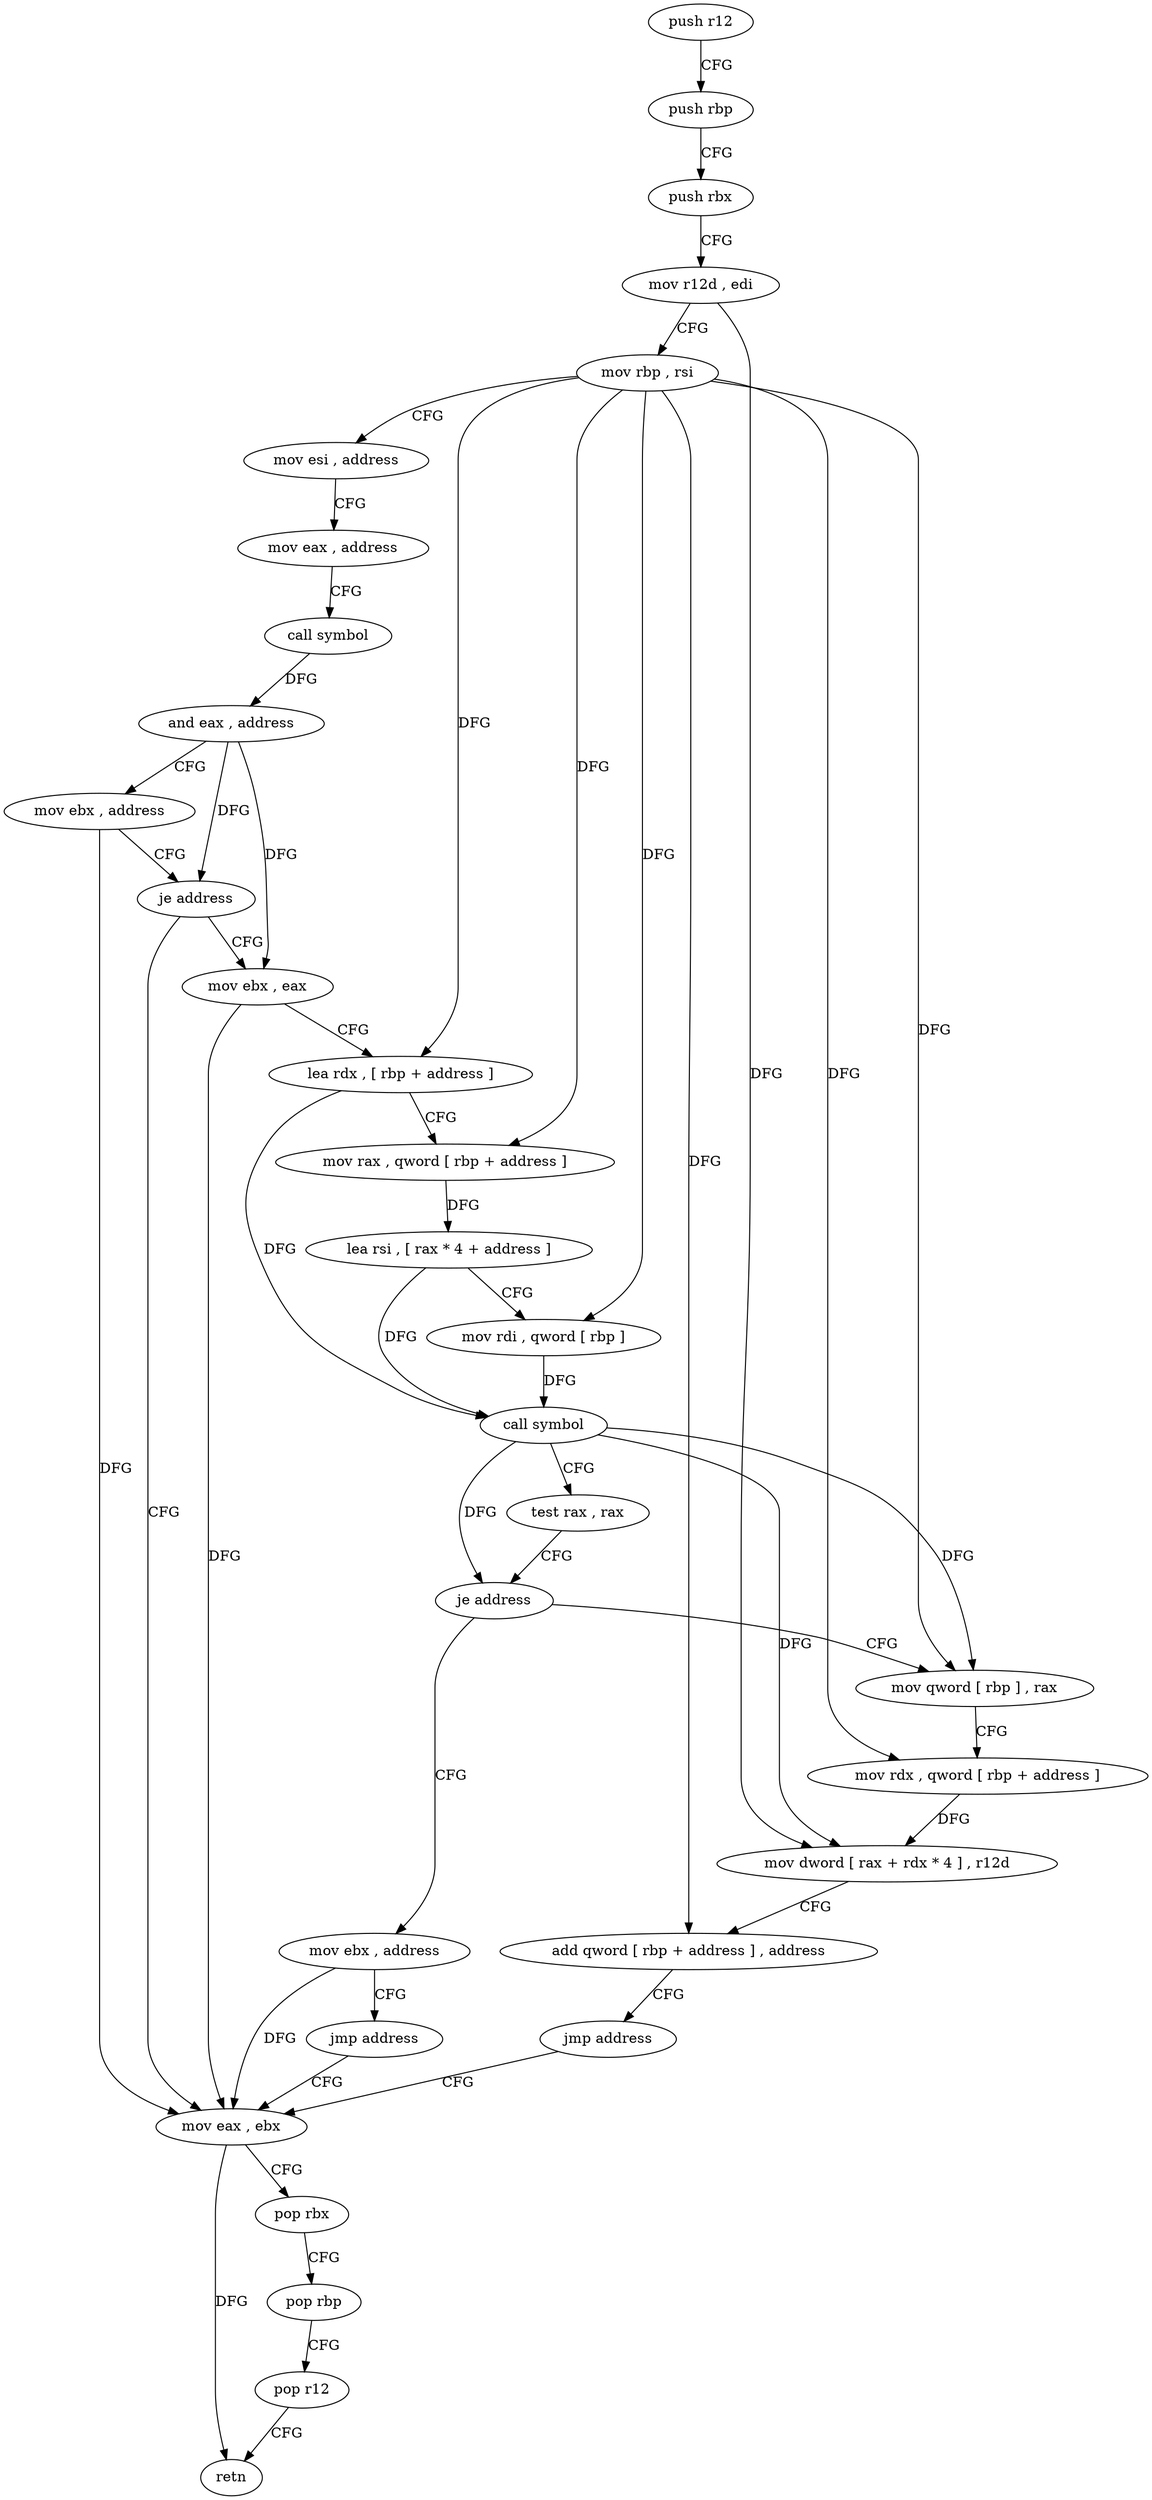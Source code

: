 digraph "func" {
"4258557" [label = "push r12" ]
"4258559" [label = "push rbp" ]
"4258560" [label = "push rbx" ]
"4258561" [label = "mov r12d , edi" ]
"4258564" [label = "mov rbp , rsi" ]
"4258567" [label = "mov esi , address" ]
"4258572" [label = "mov eax , address" ]
"4258577" [label = "call symbol" ]
"4258582" [label = "and eax , address" ]
"4258585" [label = "mov ebx , address" ]
"4258590" [label = "je address" ]
"4258599" [label = "mov ebx , eax" ]
"4258592" [label = "mov eax , ebx" ]
"4258601" [label = "lea rdx , [ rbp + address ]" ]
"4258605" [label = "mov rax , qword [ rbp + address ]" ]
"4258609" [label = "lea rsi , [ rax * 4 + address ]" ]
"4258617" [label = "mov rdi , qword [ rbp ]" ]
"4258621" [label = "call symbol" ]
"4258626" [label = "test rax , rax" ]
"4258629" [label = "je address" ]
"4258650" [label = "mov ebx , address" ]
"4258631" [label = "mov qword [ rbp ] , rax" ]
"4258594" [label = "pop rbx" ]
"4258595" [label = "pop rbp" ]
"4258596" [label = "pop r12" ]
"4258598" [label = "retn" ]
"4258655" [label = "jmp address" ]
"4258635" [label = "mov rdx , qword [ rbp + address ]" ]
"4258639" [label = "mov dword [ rax + rdx * 4 ] , r12d" ]
"4258643" [label = "add qword [ rbp + address ] , address" ]
"4258648" [label = "jmp address" ]
"4258557" -> "4258559" [ label = "CFG" ]
"4258559" -> "4258560" [ label = "CFG" ]
"4258560" -> "4258561" [ label = "CFG" ]
"4258561" -> "4258564" [ label = "CFG" ]
"4258561" -> "4258639" [ label = "DFG" ]
"4258564" -> "4258567" [ label = "CFG" ]
"4258564" -> "4258601" [ label = "DFG" ]
"4258564" -> "4258605" [ label = "DFG" ]
"4258564" -> "4258617" [ label = "DFG" ]
"4258564" -> "4258631" [ label = "DFG" ]
"4258564" -> "4258635" [ label = "DFG" ]
"4258564" -> "4258643" [ label = "DFG" ]
"4258567" -> "4258572" [ label = "CFG" ]
"4258572" -> "4258577" [ label = "CFG" ]
"4258577" -> "4258582" [ label = "DFG" ]
"4258582" -> "4258585" [ label = "CFG" ]
"4258582" -> "4258599" [ label = "DFG" ]
"4258582" -> "4258590" [ label = "DFG" ]
"4258585" -> "4258590" [ label = "CFG" ]
"4258585" -> "4258592" [ label = "DFG" ]
"4258590" -> "4258599" [ label = "CFG" ]
"4258590" -> "4258592" [ label = "CFG" ]
"4258599" -> "4258601" [ label = "CFG" ]
"4258599" -> "4258592" [ label = "DFG" ]
"4258592" -> "4258594" [ label = "CFG" ]
"4258592" -> "4258598" [ label = "DFG" ]
"4258601" -> "4258605" [ label = "CFG" ]
"4258601" -> "4258621" [ label = "DFG" ]
"4258605" -> "4258609" [ label = "DFG" ]
"4258609" -> "4258617" [ label = "CFG" ]
"4258609" -> "4258621" [ label = "DFG" ]
"4258617" -> "4258621" [ label = "DFG" ]
"4258621" -> "4258626" [ label = "CFG" ]
"4258621" -> "4258629" [ label = "DFG" ]
"4258621" -> "4258631" [ label = "DFG" ]
"4258621" -> "4258639" [ label = "DFG" ]
"4258626" -> "4258629" [ label = "CFG" ]
"4258629" -> "4258650" [ label = "CFG" ]
"4258629" -> "4258631" [ label = "CFG" ]
"4258650" -> "4258655" [ label = "CFG" ]
"4258650" -> "4258592" [ label = "DFG" ]
"4258631" -> "4258635" [ label = "CFG" ]
"4258594" -> "4258595" [ label = "CFG" ]
"4258595" -> "4258596" [ label = "CFG" ]
"4258596" -> "4258598" [ label = "CFG" ]
"4258655" -> "4258592" [ label = "CFG" ]
"4258635" -> "4258639" [ label = "DFG" ]
"4258639" -> "4258643" [ label = "CFG" ]
"4258643" -> "4258648" [ label = "CFG" ]
"4258648" -> "4258592" [ label = "CFG" ]
}
